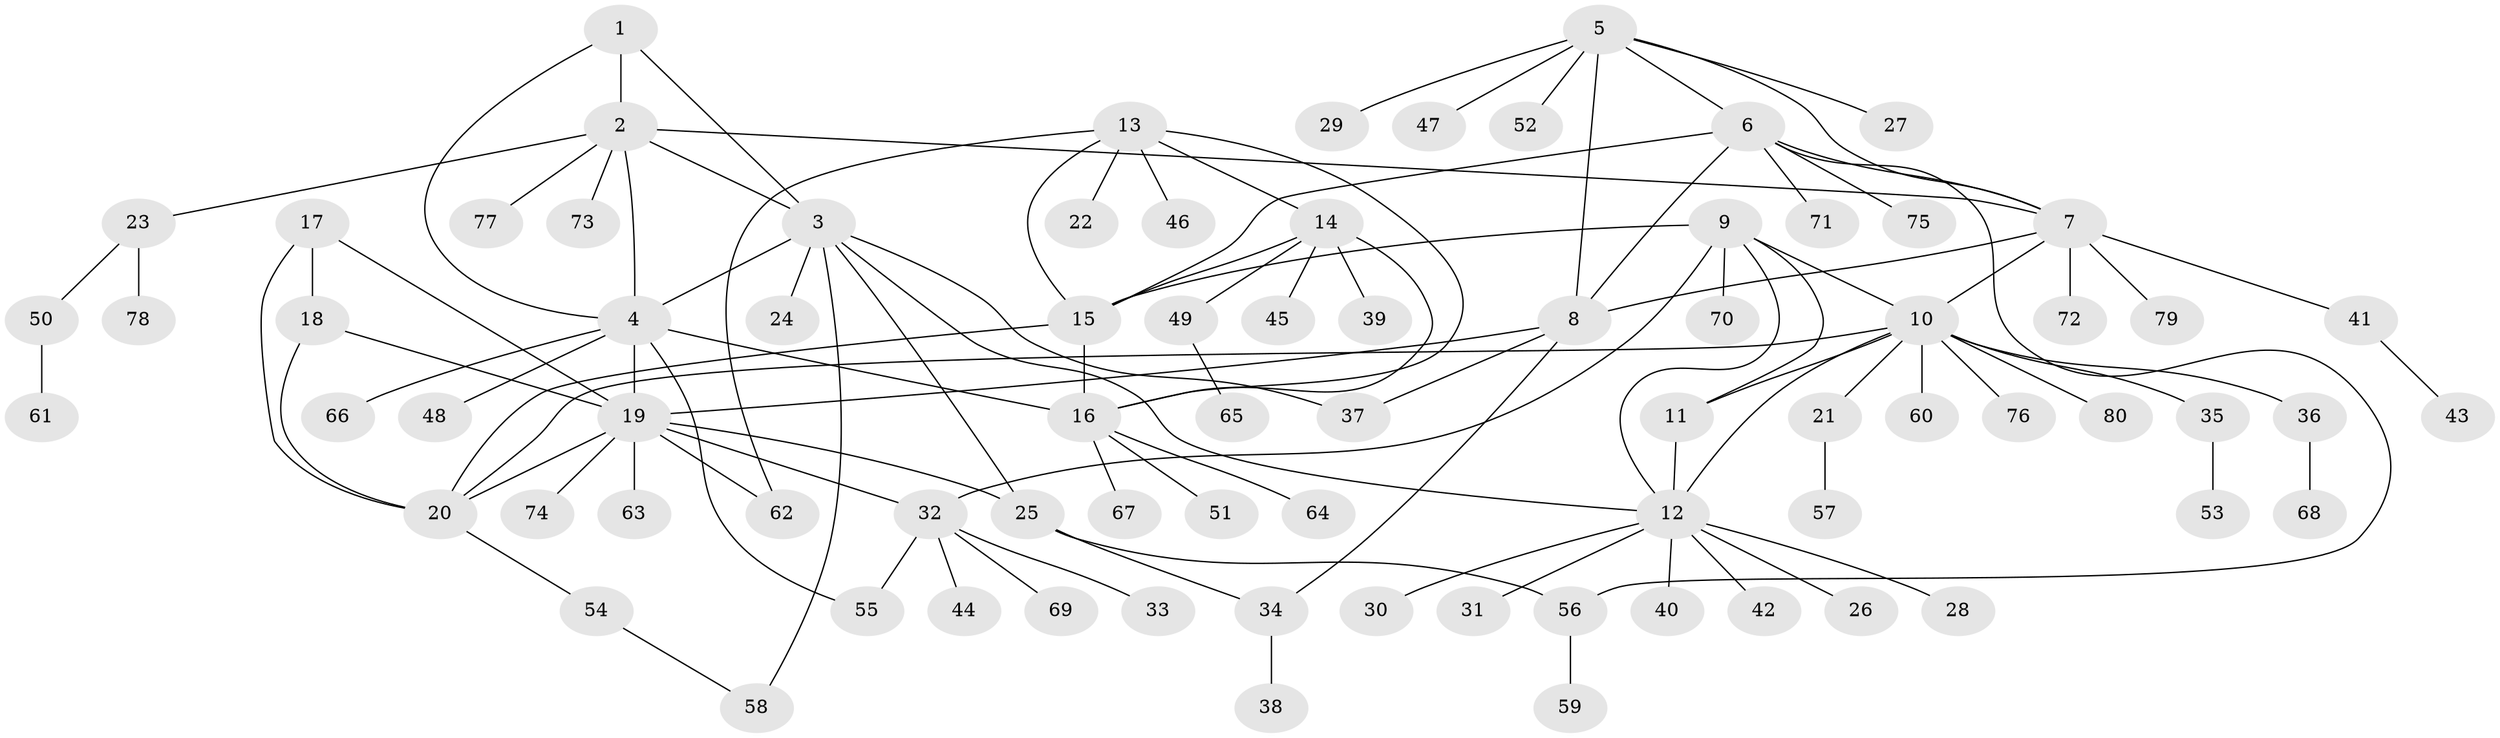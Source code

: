 // Generated by graph-tools (version 1.1) at 2025/54/03/09/25 04:54:05]
// undirected, 80 vertices, 108 edges
graph export_dot {
graph [start="1"]
  node [color=gray90,style=filled];
  1;
  2;
  3;
  4;
  5;
  6;
  7;
  8;
  9;
  10;
  11;
  12;
  13;
  14;
  15;
  16;
  17;
  18;
  19;
  20;
  21;
  22;
  23;
  24;
  25;
  26;
  27;
  28;
  29;
  30;
  31;
  32;
  33;
  34;
  35;
  36;
  37;
  38;
  39;
  40;
  41;
  42;
  43;
  44;
  45;
  46;
  47;
  48;
  49;
  50;
  51;
  52;
  53;
  54;
  55;
  56;
  57;
  58;
  59;
  60;
  61;
  62;
  63;
  64;
  65;
  66;
  67;
  68;
  69;
  70;
  71;
  72;
  73;
  74;
  75;
  76;
  77;
  78;
  79;
  80;
  1 -- 2;
  1 -- 3;
  1 -- 4;
  2 -- 3;
  2 -- 4;
  2 -- 7;
  2 -- 23;
  2 -- 73;
  2 -- 77;
  3 -- 4;
  3 -- 12;
  3 -- 24;
  3 -- 25;
  3 -- 37;
  3 -- 58;
  4 -- 16;
  4 -- 19;
  4 -- 48;
  4 -- 55;
  4 -- 66;
  5 -- 6;
  5 -- 7;
  5 -- 8;
  5 -- 27;
  5 -- 29;
  5 -- 47;
  5 -- 52;
  6 -- 7;
  6 -- 8;
  6 -- 15;
  6 -- 56;
  6 -- 71;
  6 -- 75;
  7 -- 8;
  7 -- 10;
  7 -- 41;
  7 -- 72;
  7 -- 79;
  8 -- 19;
  8 -- 34;
  8 -- 37;
  9 -- 10;
  9 -- 11;
  9 -- 12;
  9 -- 15;
  9 -- 32;
  9 -- 70;
  10 -- 11;
  10 -- 12;
  10 -- 20;
  10 -- 21;
  10 -- 35;
  10 -- 36;
  10 -- 60;
  10 -- 76;
  10 -- 80;
  11 -- 12;
  12 -- 26;
  12 -- 28;
  12 -- 30;
  12 -- 31;
  12 -- 40;
  12 -- 42;
  13 -- 14;
  13 -- 15;
  13 -- 16;
  13 -- 22;
  13 -- 46;
  13 -- 62;
  14 -- 15;
  14 -- 16;
  14 -- 39;
  14 -- 45;
  14 -- 49;
  15 -- 16;
  15 -- 20;
  16 -- 51;
  16 -- 64;
  16 -- 67;
  17 -- 18;
  17 -- 19;
  17 -- 20;
  18 -- 19;
  18 -- 20;
  19 -- 20;
  19 -- 25;
  19 -- 32;
  19 -- 62;
  19 -- 63;
  19 -- 74;
  20 -- 54;
  21 -- 57;
  23 -- 50;
  23 -- 78;
  25 -- 34;
  25 -- 56;
  32 -- 33;
  32 -- 44;
  32 -- 55;
  32 -- 69;
  34 -- 38;
  35 -- 53;
  36 -- 68;
  41 -- 43;
  49 -- 65;
  50 -- 61;
  54 -- 58;
  56 -- 59;
}
